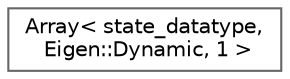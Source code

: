digraph "Graphical Class Hierarchy"
{
 // INTERACTIVE_SVG=YES
 // LATEX_PDF_SIZE
  bgcolor="transparent";
  edge [fontname=Helvetica,fontsize=10,labelfontname=Helvetica,labelfontsize=10];
  node [fontname=Helvetica,fontsize=10,shape=box,height=0.2,width=0.4];
  rankdir="LR";
  Node0 [id="Node000000",label="Array\< state_datatype,\l Eigen::Dynamic, 1 \>",height=0.2,width=0.4,color="grey40", fillcolor="white", style="filled",URL="$dc/d02/classEigen_1_1Array_3_01state__datatype_00_01Eigen_1_1Dynamic_00_011_01_4.html",tooltip=" "];
}
